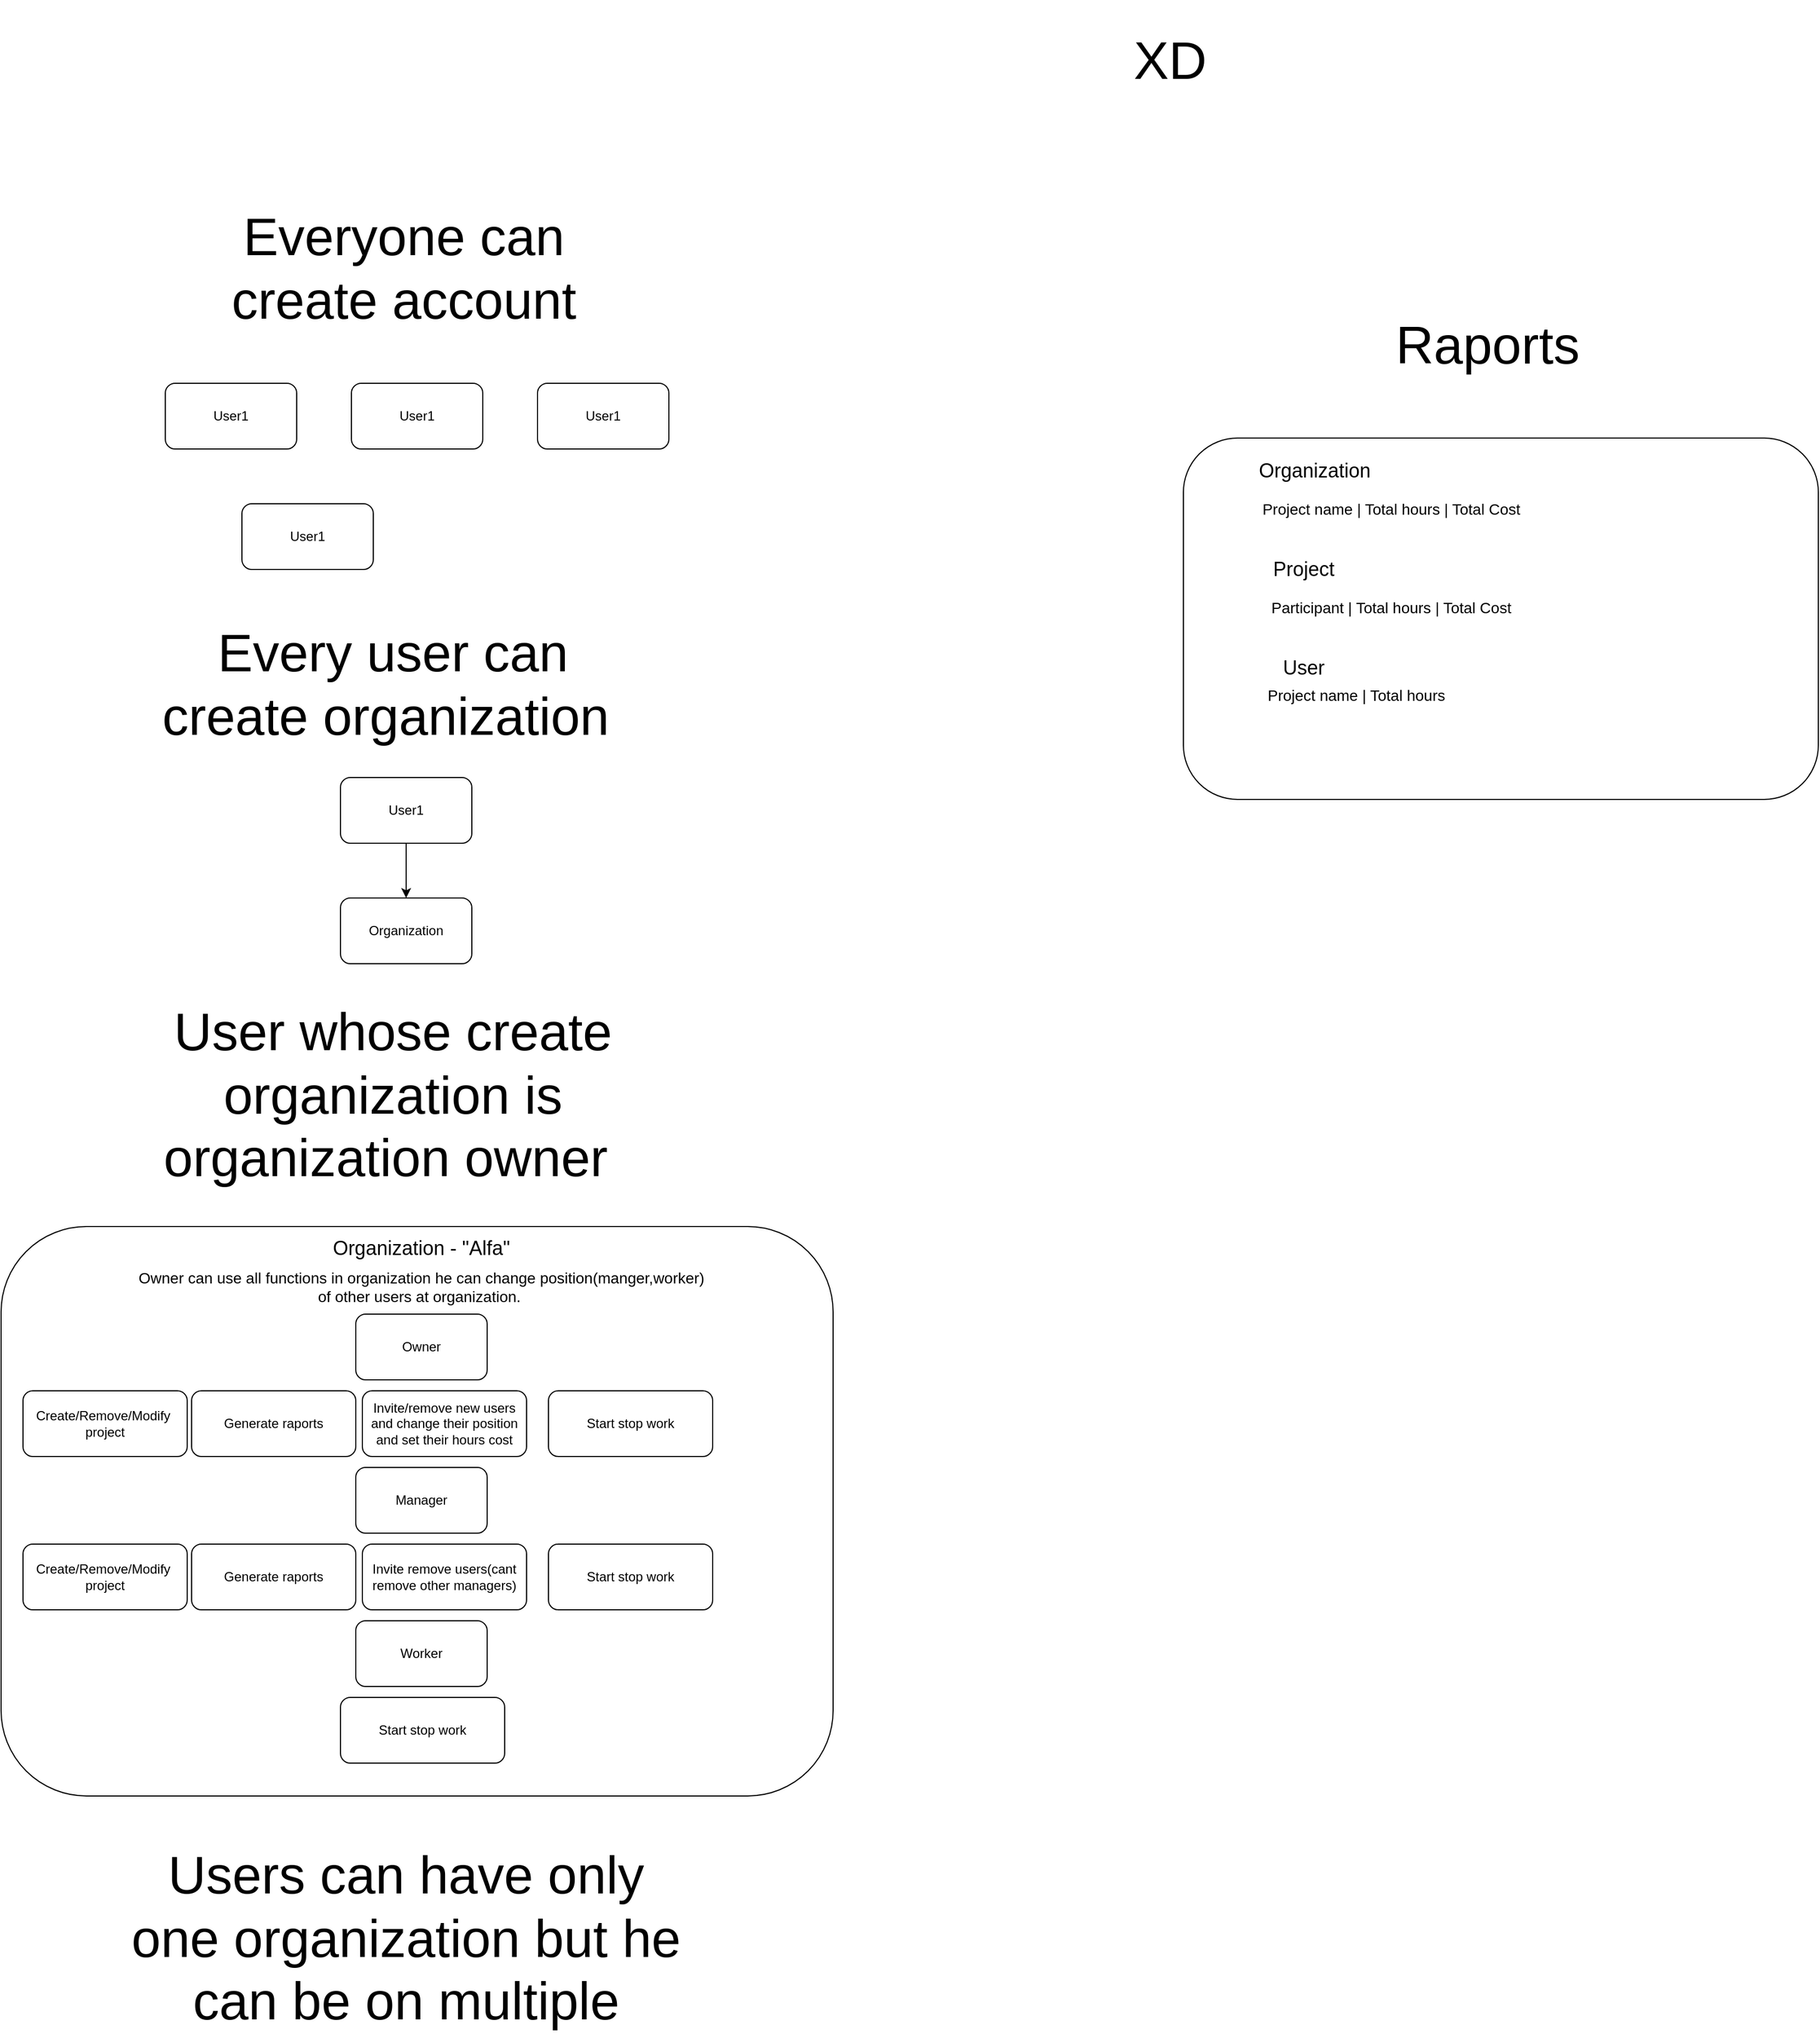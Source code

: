<mxfile version="24.0.1" type="github">
  <diagram name="Strona-1" id="KYNyZUIns6j13QtR6GxY">
    <mxGraphModel dx="1674" dy="746" grid="1" gridSize="10" guides="1" tooltips="1" connect="1" arrows="1" fold="1" page="1" pageScale="1" pageWidth="827" pageHeight="1169" math="0" shadow="0">
      <root>
        <mxCell id="0" />
        <mxCell id="1" parent="0" />
        <mxCell id="HRf-YhadqeN-IvSiHAQh-1" value="User1" style="rounded=1;whiteSpace=wrap;html=1;" parent="1" vertex="1">
          <mxGeometry x="350" y="350" width="120" height="60" as="geometry" />
        </mxCell>
        <mxCell id="HRf-YhadqeN-IvSiHAQh-2" value="User1" style="rounded=1;whiteSpace=wrap;html=1;" parent="1" vertex="1">
          <mxGeometry x="180" y="350" width="120" height="60" as="geometry" />
        </mxCell>
        <mxCell id="HRf-YhadqeN-IvSiHAQh-3" value="User1" style="rounded=1;whiteSpace=wrap;html=1;" parent="1" vertex="1">
          <mxGeometry x="520" y="350" width="120" height="60" as="geometry" />
        </mxCell>
        <mxCell id="HRf-YhadqeN-IvSiHAQh-4" value="User1" style="rounded=1;whiteSpace=wrap;html=1;" parent="1" vertex="1">
          <mxGeometry x="250" y="460" width="120" height="60" as="geometry" />
        </mxCell>
        <mxCell id="HRf-YhadqeN-IvSiHAQh-5" value="&lt;font style=&quot;font-size: 48px;&quot;&gt;Everyone can create account&lt;/font&gt;" style="text;html=1;strokeColor=none;fillColor=none;align=center;verticalAlign=middle;whiteSpace=wrap;rounded=0;" parent="1" vertex="1">
          <mxGeometry x="180" y="190" width="436" height="110" as="geometry" />
        </mxCell>
        <mxCell id="HRf-YhadqeN-IvSiHAQh-6" value="&lt;font style=&quot;font-size: 48px;&quot;&gt;Every user can create organization&amp;nbsp;&lt;/font&gt;" style="text;html=1;strokeColor=none;fillColor=none;align=center;verticalAlign=middle;whiteSpace=wrap;rounded=0;" parent="1" vertex="1">
          <mxGeometry x="170" y="570" width="436" height="110" as="geometry" />
        </mxCell>
        <mxCell id="HRf-YhadqeN-IvSiHAQh-7" value="User1" style="rounded=1;whiteSpace=wrap;html=1;" parent="1" vertex="1">
          <mxGeometry x="340" y="710" width="120" height="60" as="geometry" />
        </mxCell>
        <mxCell id="HRf-YhadqeN-IvSiHAQh-8" value="" style="endArrow=classic;html=1;rounded=0;exitX=0.5;exitY=1;exitDx=0;exitDy=0;" parent="1" source="HRf-YhadqeN-IvSiHAQh-7" edge="1">
          <mxGeometry width="50" height="50" relative="1" as="geometry">
            <mxPoint x="690" y="770" as="sourcePoint" />
            <mxPoint x="400" y="820" as="targetPoint" />
          </mxGeometry>
        </mxCell>
        <mxCell id="HRf-YhadqeN-IvSiHAQh-9" value="Organization" style="rounded=1;whiteSpace=wrap;html=1;" parent="1" vertex="1">
          <mxGeometry x="340" y="820" width="120" height="60" as="geometry" />
        </mxCell>
        <mxCell id="HRf-YhadqeN-IvSiHAQh-10" value="&lt;font style=&quot;font-size: 48px;&quot;&gt;User whose create organization is organization owner&amp;nbsp;&lt;/font&gt;" style="text;html=1;strokeColor=none;fillColor=none;align=center;verticalAlign=middle;whiteSpace=wrap;rounded=0;" parent="1" vertex="1">
          <mxGeometry x="128" y="910" width="520" height="180" as="geometry" />
        </mxCell>
        <mxCell id="HRf-YhadqeN-IvSiHAQh-11" value="" style="rounded=1;whiteSpace=wrap;html=1;" parent="1" vertex="1">
          <mxGeometry x="30" y="1120" width="760" height="520" as="geometry" />
        </mxCell>
        <mxCell id="HRf-YhadqeN-IvSiHAQh-12" value="&lt;font style=&quot;font-size: 18px;&quot;&gt;Organization - &quot;Alfa&quot;&lt;/font&gt;" style="text;html=1;strokeColor=none;fillColor=none;align=center;verticalAlign=middle;whiteSpace=wrap;rounded=0;" parent="1" vertex="1">
          <mxGeometry x="154" y="1050" width="520" height="180" as="geometry" />
        </mxCell>
        <mxCell id="HRf-YhadqeN-IvSiHAQh-13" value="Owner" style="rounded=1;whiteSpace=wrap;html=1;" parent="1" vertex="1">
          <mxGeometry x="354" y="1200" width="120" height="60" as="geometry" />
        </mxCell>
        <mxCell id="HRf-YhadqeN-IvSiHAQh-16" value="&lt;font style=&quot;font-size: 14px;&quot;&gt;Owner can use all functions in organization he can change position(manger,worker) of other users at organization.&amp;nbsp;&lt;/font&gt;" style="text;html=1;strokeColor=none;fillColor=none;align=center;verticalAlign=middle;whiteSpace=wrap;rounded=0;" parent="1" vertex="1">
          <mxGeometry x="154" y="1150" width="520" height="50" as="geometry" />
        </mxCell>
        <mxCell id="HRf-YhadqeN-IvSiHAQh-17" value="Create/Remove/Modify&amp;nbsp; project" style="rounded=1;whiteSpace=wrap;html=1;" parent="1" vertex="1">
          <mxGeometry x="50" y="1270" width="150" height="60" as="geometry" />
        </mxCell>
        <mxCell id="HRf-YhadqeN-IvSiHAQh-19" value="Generate raports" style="rounded=1;whiteSpace=wrap;html=1;" parent="1" vertex="1">
          <mxGeometry x="204" y="1270" width="150" height="60" as="geometry" />
        </mxCell>
        <mxCell id="HRf-YhadqeN-IvSiHAQh-20" value="Invite/remove new users and change their position and set their hours cost" style="rounded=1;whiteSpace=wrap;html=1;" parent="1" vertex="1">
          <mxGeometry x="360" y="1270" width="150" height="60" as="geometry" />
        </mxCell>
        <mxCell id="HRf-YhadqeN-IvSiHAQh-21" value="Start stop work" style="rounded=1;whiteSpace=wrap;html=1;" parent="1" vertex="1">
          <mxGeometry x="530" y="1270" width="150" height="60" as="geometry" />
        </mxCell>
        <mxCell id="HRf-YhadqeN-IvSiHAQh-22" value="Manager" style="rounded=1;whiteSpace=wrap;html=1;" parent="1" vertex="1">
          <mxGeometry x="354" y="1340" width="120" height="60" as="geometry" />
        </mxCell>
        <mxCell id="HRf-YhadqeN-IvSiHAQh-23" value="Create/Remove/Modify&amp;nbsp; project" style="rounded=1;whiteSpace=wrap;html=1;" parent="1" vertex="1">
          <mxGeometry x="50" y="1410" width="150" height="60" as="geometry" />
        </mxCell>
        <mxCell id="HRf-YhadqeN-IvSiHAQh-24" value="Generate raports" style="rounded=1;whiteSpace=wrap;html=1;" parent="1" vertex="1">
          <mxGeometry x="204" y="1410" width="150" height="60" as="geometry" />
        </mxCell>
        <mxCell id="HRf-YhadqeN-IvSiHAQh-25" value="Invite remove users(cant remove other managers)" style="rounded=1;whiteSpace=wrap;html=1;" parent="1" vertex="1">
          <mxGeometry x="360" y="1410" width="150" height="60" as="geometry" />
        </mxCell>
        <mxCell id="HRf-YhadqeN-IvSiHAQh-26" value="Start stop work" style="rounded=1;whiteSpace=wrap;html=1;" parent="1" vertex="1">
          <mxGeometry x="530" y="1410" width="150" height="60" as="geometry" />
        </mxCell>
        <mxCell id="HRf-YhadqeN-IvSiHAQh-27" value="Worker" style="rounded=1;whiteSpace=wrap;html=1;" parent="1" vertex="1">
          <mxGeometry x="354" y="1480" width="120" height="60" as="geometry" />
        </mxCell>
        <mxCell id="HRf-YhadqeN-IvSiHAQh-28" value="Start stop work" style="rounded=1;whiteSpace=wrap;html=1;" parent="1" vertex="1">
          <mxGeometry x="340" y="1550" width="150" height="60" as="geometry" />
        </mxCell>
        <mxCell id="HRf-YhadqeN-IvSiHAQh-29" value="&lt;font style=&quot;font-size: 48px;&quot;&gt;Users can have only one organization but he can be on multiple&lt;/font&gt;" style="text;html=1;strokeColor=none;fillColor=none;align=center;verticalAlign=middle;whiteSpace=wrap;rounded=0;" parent="1" vertex="1">
          <mxGeometry x="140" y="1680" width="520" height="180" as="geometry" />
        </mxCell>
        <mxCell id="4pYObrLL6SWJ2NYSGnko-1" value="" style="rounded=1;whiteSpace=wrap;html=1;" parent="1" vertex="1">
          <mxGeometry x="1110" y="400" width="580" height="330" as="geometry" />
        </mxCell>
        <mxCell id="4pYObrLL6SWJ2NYSGnko-2" value="&lt;font style=&quot;font-size: 48px;&quot;&gt;Raports&lt;/font&gt;" style="text;html=1;strokeColor=none;fillColor=none;align=center;verticalAlign=middle;whiteSpace=wrap;rounded=0;" parent="1" vertex="1">
          <mxGeometry x="1170" y="260" width="436" height="110" as="geometry" />
        </mxCell>
        <mxCell id="4pYObrLL6SWJ2NYSGnko-4" value="&lt;font style=&quot;font-size: 18px;&quot;&gt;Organization&lt;/font&gt;" style="text;html=1;strokeColor=none;fillColor=none;align=center;verticalAlign=middle;whiteSpace=wrap;rounded=0;" parent="1" vertex="1">
          <mxGeometry x="970" y="420" width="520" height="20" as="geometry" />
        </mxCell>
        <mxCell id="4pYObrLL6SWJ2NYSGnko-28" value="&lt;font style=&quot;font-size: 14px;&quot;&gt;Project name | Total hours | Total Cost&lt;/font&gt;" style="text;html=1;strokeColor=none;fillColor=none;align=center;verticalAlign=middle;whiteSpace=wrap;rounded=0;" parent="1" vertex="1">
          <mxGeometry x="1040" y="450" width="520" height="30" as="geometry" />
        </mxCell>
        <mxCell id="4pYObrLL6SWJ2NYSGnko-29" value="&lt;font style=&quot;font-size: 18px;&quot;&gt;Project&lt;/font&gt;" style="text;html=1;strokeColor=none;fillColor=none;align=center;verticalAlign=middle;whiteSpace=wrap;rounded=0;" parent="1" vertex="1">
          <mxGeometry x="960" y="510" width="520" height="20" as="geometry" />
        </mxCell>
        <mxCell id="4pYObrLL6SWJ2NYSGnko-30" value="&lt;font style=&quot;font-size: 14px;&quot;&gt;Participant | Total hours | Total Cost&lt;/font&gt;" style="text;html=1;strokeColor=none;fillColor=none;align=center;verticalAlign=middle;whiteSpace=wrap;rounded=0;" parent="1" vertex="1">
          <mxGeometry x="1040" y="540" width="520" height="30" as="geometry" />
        </mxCell>
        <mxCell id="4pYObrLL6SWJ2NYSGnko-31" value="&lt;font style=&quot;font-size: 18px;&quot;&gt;User&lt;/font&gt;" style="text;html=1;strokeColor=none;fillColor=none;align=center;verticalAlign=middle;whiteSpace=wrap;rounded=0;" parent="1" vertex="1">
          <mxGeometry x="960" y="600" width="520" height="20" as="geometry" />
        </mxCell>
        <mxCell id="4pYObrLL6SWJ2NYSGnko-32" value="&lt;font style=&quot;font-size: 14px;&quot;&gt;Project name | Total hours&amp;nbsp;&lt;/font&gt;" style="text;html=1;strokeColor=none;fillColor=none;align=center;verticalAlign=middle;whiteSpace=wrap;rounded=0;" parent="1" vertex="1">
          <mxGeometry x="1010" y="620" width="520" height="30" as="geometry" />
        </mxCell>
        <mxCell id="He45VVwqRu9Vtq2mMOk1-1" value="&lt;font style=&quot;font-size: 48px;&quot;&gt;XD&lt;/font&gt;" style="text;html=1;strokeColor=none;fillColor=none;align=center;verticalAlign=middle;whiteSpace=wrap;rounded=0;" vertex="1" parent="1">
          <mxGeometry x="880" width="436" height="110" as="geometry" />
        </mxCell>
      </root>
    </mxGraphModel>
  </diagram>
</mxfile>
